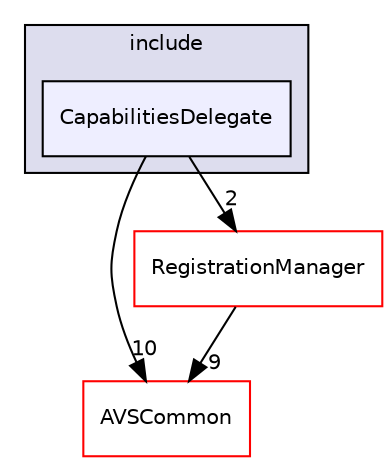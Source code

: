 digraph "/workplace/avs-device-sdk/CapabilitiesDelegate/include/CapabilitiesDelegate" {
  compound=true
  node [ fontsize="10", fontname="Helvetica"];
  edge [ labelfontsize="10", labelfontname="Helvetica"];
  subgraph clusterdir_872c8767738f6c0aba43e56d09bbdc21 {
    graph [ bgcolor="#ddddee", pencolor="black", label="include" fontname="Helvetica", fontsize="10", URL="dir_872c8767738f6c0aba43e56d09bbdc21.html"]
  dir_118307bc9c346d5babffb00d17eeffb2 [shape=box, label="CapabilitiesDelegate", style="filled", fillcolor="#eeeeff", pencolor="black", URL="dir_118307bc9c346d5babffb00d17eeffb2.html"];
  }
  dir_13e65effb2bde530b17b3d5eefcd0266 [shape=box label="AVSCommon" fillcolor="white" style="filled" color="red" URL="dir_13e65effb2bde530b17b3d5eefcd0266.html"];
  dir_b14333b5607b47fe7356eaa790107bd3 [shape=box label="RegistrationManager" fillcolor="white" style="filled" color="red" URL="dir_b14333b5607b47fe7356eaa790107bd3.html"];
  dir_118307bc9c346d5babffb00d17eeffb2->dir_13e65effb2bde530b17b3d5eefcd0266 [headlabel="10", labeldistance=1.5 headhref="dir_000128_000015.html"];
  dir_118307bc9c346d5babffb00d17eeffb2->dir_b14333b5607b47fe7356eaa790107bd3 [headlabel="2", labeldistance=1.5 headhref="dir_000128_000271.html"];
  dir_b14333b5607b47fe7356eaa790107bd3->dir_13e65effb2bde530b17b3d5eefcd0266 [headlabel="9", labeldistance=1.5 headhref="dir_000271_000015.html"];
}
